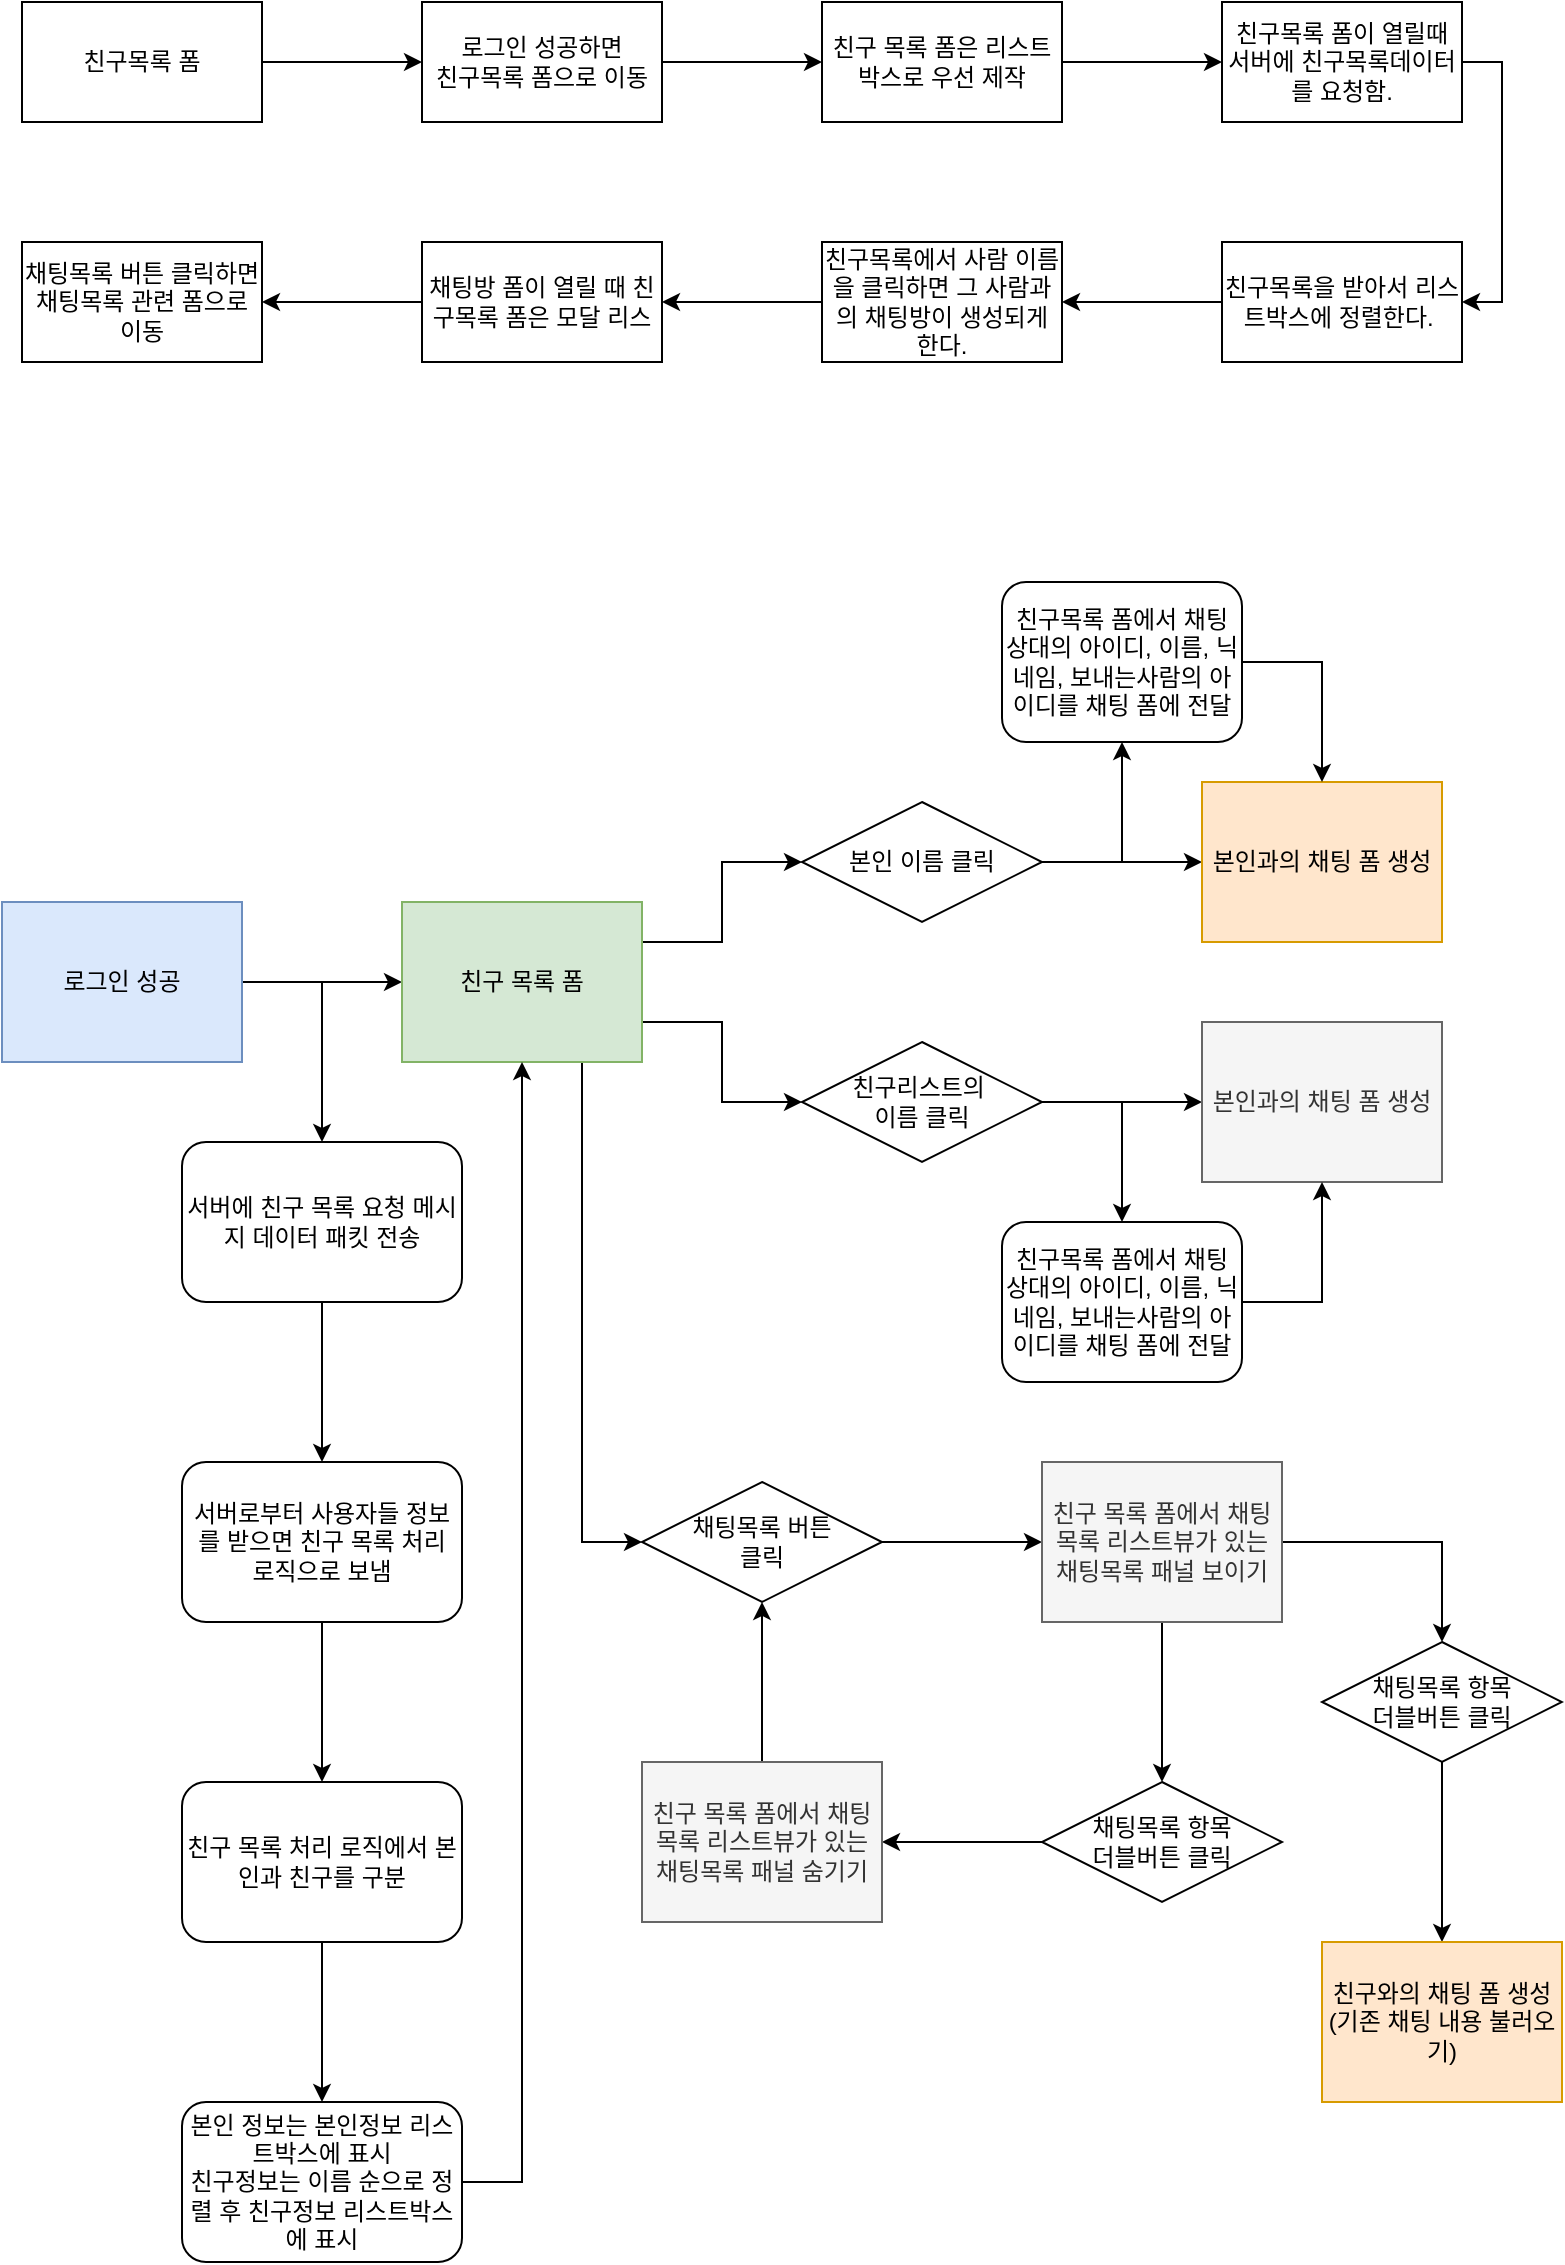 <mxfile version="24.7.16">
  <diagram name="페이지-1" id="WD8YnnUV9YajNrHjpi7d">
    <mxGraphModel dx="1434" dy="1907" grid="1" gridSize="10" guides="1" tooltips="1" connect="1" arrows="1" fold="1" page="1" pageScale="1" pageWidth="827" pageHeight="1169" math="0" shadow="0">
      <root>
        <mxCell id="0" />
        <mxCell id="1" parent="0" />
        <mxCell id="jukemgydLVU4VasC8p-U-3" style="edgeStyle=orthogonalEdgeStyle;rounded=0;orthogonalLoop=1;jettySize=auto;html=1;exitX=1;exitY=0.5;exitDx=0;exitDy=0;entryX=0;entryY=0.5;entryDx=0;entryDy=0;" parent="1" source="UKj5YuaMbmcDBtGW1ipd-1" target="mCQldhAXyMoxN78i_hk_-1" edge="1">
          <mxGeometry relative="1" as="geometry" />
        </mxCell>
        <mxCell id="UKj5YuaMbmcDBtGW1ipd-1" value="친구목록 폼" style="rounded=0;whiteSpace=wrap;html=1;" parent="1" vertex="1">
          <mxGeometry x="40" y="-1010" width="120" height="60" as="geometry" />
        </mxCell>
        <mxCell id="jukemgydLVU4VasC8p-U-4" style="edgeStyle=orthogonalEdgeStyle;rounded=0;orthogonalLoop=1;jettySize=auto;html=1;exitX=1;exitY=0.5;exitDx=0;exitDy=0;entryX=0;entryY=0.5;entryDx=0;entryDy=0;" parent="1" source="mCQldhAXyMoxN78i_hk_-1" target="mCQldhAXyMoxN78i_hk_-2" edge="1">
          <mxGeometry relative="1" as="geometry" />
        </mxCell>
        <mxCell id="mCQldhAXyMoxN78i_hk_-1" value="로그인 성공하면&lt;div&gt;친구목록 폼으로 이동&lt;/div&gt;" style="rounded=0;whiteSpace=wrap;html=1;" parent="1" vertex="1">
          <mxGeometry x="240" y="-1010" width="120" height="60" as="geometry" />
        </mxCell>
        <mxCell id="jukemgydLVU4VasC8p-U-5" style="edgeStyle=orthogonalEdgeStyle;rounded=0;orthogonalLoop=1;jettySize=auto;html=1;exitX=1;exitY=0.5;exitDx=0;exitDy=0;entryX=0;entryY=0.5;entryDx=0;entryDy=0;" parent="1" source="mCQldhAXyMoxN78i_hk_-2" target="mCQldhAXyMoxN78i_hk_-3" edge="1">
          <mxGeometry relative="1" as="geometry" />
        </mxCell>
        <mxCell id="mCQldhAXyMoxN78i_hk_-2" value="친구 목록 폼은 리스트박스로 우선 제작" style="rounded=0;whiteSpace=wrap;html=1;" parent="1" vertex="1">
          <mxGeometry x="440" y="-1010" width="120" height="60" as="geometry" />
        </mxCell>
        <mxCell id="jukemgydLVU4VasC8p-U-6" style="edgeStyle=orthogonalEdgeStyle;rounded=0;orthogonalLoop=1;jettySize=auto;html=1;exitX=1;exitY=0.5;exitDx=0;exitDy=0;entryX=1;entryY=0.5;entryDx=0;entryDy=0;" parent="1" source="mCQldhAXyMoxN78i_hk_-3" target="jukemgydLVU4VasC8p-U-1" edge="1">
          <mxGeometry relative="1" as="geometry" />
        </mxCell>
        <mxCell id="mCQldhAXyMoxN78i_hk_-3" value="친구목록 폼이 열릴때 서버에 친구목록데이터를 요청함." style="rounded=0;whiteSpace=wrap;html=1;" parent="1" vertex="1">
          <mxGeometry x="640" y="-1010" width="120" height="60" as="geometry" />
        </mxCell>
        <mxCell id="jukemgydLVU4VasC8p-U-7" style="edgeStyle=orthogonalEdgeStyle;rounded=0;orthogonalLoop=1;jettySize=auto;html=1;exitX=0;exitY=0.5;exitDx=0;exitDy=0;entryX=1;entryY=0.5;entryDx=0;entryDy=0;" parent="1" source="jukemgydLVU4VasC8p-U-1" target="jukemgydLVU4VasC8p-U-2" edge="1">
          <mxGeometry relative="1" as="geometry" />
        </mxCell>
        <mxCell id="jukemgydLVU4VasC8p-U-1" value="친구목록을 받아서 리스트박스에 정렬한다.&amp;nbsp;" style="rounded=0;whiteSpace=wrap;html=1;" parent="1" vertex="1">
          <mxGeometry x="640" y="-890" width="120" height="60" as="geometry" />
        </mxCell>
        <mxCell id="jukemgydLVU4VasC8p-U-9" style="edgeStyle=orthogonalEdgeStyle;rounded=0;orthogonalLoop=1;jettySize=auto;html=1;exitX=0;exitY=0.5;exitDx=0;exitDy=0;entryX=1;entryY=0.5;entryDx=0;entryDy=0;" parent="1" source="jukemgydLVU4VasC8p-U-2" target="jukemgydLVU4VasC8p-U-8" edge="1">
          <mxGeometry relative="1" as="geometry">
            <mxPoint x="390" y="-860" as="targetPoint" />
          </mxGeometry>
        </mxCell>
        <mxCell id="jukemgydLVU4VasC8p-U-2" value="친구목록에서 사람 이름을 클릭하면 그 사람과의 채팅방이 생성되게 한다." style="rounded=0;whiteSpace=wrap;html=1;" parent="1" vertex="1">
          <mxGeometry x="440" y="-890" width="120" height="60" as="geometry" />
        </mxCell>
        <mxCell id="jukemgydLVU4VasC8p-U-11" style="edgeStyle=orthogonalEdgeStyle;rounded=0;orthogonalLoop=1;jettySize=auto;html=1;exitX=0;exitY=0.5;exitDx=0;exitDy=0;entryX=1;entryY=0.5;entryDx=0;entryDy=0;" parent="1" source="jukemgydLVU4VasC8p-U-8" target="jukemgydLVU4VasC8p-U-10" edge="1">
          <mxGeometry relative="1" as="geometry" />
        </mxCell>
        <mxCell id="jukemgydLVU4VasC8p-U-8" value="채팅방 폼이 열릴 때 친구목록 폼은 모달 리스" style="rounded=0;whiteSpace=wrap;html=1;" parent="1" vertex="1">
          <mxGeometry x="240" y="-890" width="120" height="60" as="geometry" />
        </mxCell>
        <mxCell id="jukemgydLVU4VasC8p-U-10" value="채팅목록 버튼 클릭하면 채팅목록 관련 폼으로 이동" style="rounded=0;whiteSpace=wrap;html=1;" parent="1" vertex="1">
          <mxGeometry x="40" y="-890" width="120" height="60" as="geometry" />
        </mxCell>
        <mxCell id="x0iYdePWhLgiK0Yyd-Qn-8" style="edgeStyle=orthogonalEdgeStyle;rounded=0;orthogonalLoop=1;jettySize=auto;html=1;exitX=1;exitY=0.5;exitDx=0;exitDy=0;entryX=0;entryY=0.5;entryDx=0;entryDy=0;" edge="1" parent="1" source="x0iYdePWhLgiK0Yyd-Qn-1" target="x0iYdePWhLgiK0Yyd-Qn-2">
          <mxGeometry relative="1" as="geometry">
            <mxPoint x="220" y="-520" as="targetPoint" />
          </mxGeometry>
        </mxCell>
        <mxCell id="x0iYdePWhLgiK0Yyd-Qn-1" value="로그인 성공" style="rounded=0;whiteSpace=wrap;html=1;fillColor=#dae8fc;strokeColor=#6c8ebf;" vertex="1" parent="1">
          <mxGeometry x="30" y="-560" width="120" height="80" as="geometry" />
        </mxCell>
        <mxCell id="x0iYdePWhLgiK0Yyd-Qn-20" style="edgeStyle=orthogonalEdgeStyle;rounded=0;orthogonalLoop=1;jettySize=auto;html=1;exitX=1;exitY=0.25;exitDx=0;exitDy=0;entryX=0;entryY=0.5;entryDx=0;entryDy=0;" edge="1" parent="1" source="x0iYdePWhLgiK0Yyd-Qn-2" target="x0iYdePWhLgiK0Yyd-Qn-18">
          <mxGeometry relative="1" as="geometry" />
        </mxCell>
        <mxCell id="x0iYdePWhLgiK0Yyd-Qn-24" style="edgeStyle=orthogonalEdgeStyle;rounded=0;orthogonalLoop=1;jettySize=auto;html=1;exitX=1;exitY=0.75;exitDx=0;exitDy=0;entryX=0;entryY=0.5;entryDx=0;entryDy=0;" edge="1" parent="1" source="x0iYdePWhLgiK0Yyd-Qn-2" target="x0iYdePWhLgiK0Yyd-Qn-23">
          <mxGeometry relative="1" as="geometry" />
        </mxCell>
        <mxCell id="x0iYdePWhLgiK0Yyd-Qn-35" style="edgeStyle=orthogonalEdgeStyle;rounded=0;orthogonalLoop=1;jettySize=auto;html=1;exitX=0.75;exitY=1;exitDx=0;exitDy=0;entryX=0;entryY=0.5;entryDx=0;entryDy=0;" edge="1" parent="1" source="x0iYdePWhLgiK0Yyd-Qn-2" target="x0iYdePWhLgiK0Yyd-Qn-34">
          <mxGeometry relative="1" as="geometry" />
        </mxCell>
        <mxCell id="x0iYdePWhLgiK0Yyd-Qn-2" value="친구 목록 폼" style="rounded=0;whiteSpace=wrap;html=1;fillColor=#d5e8d4;strokeColor=#82b366;" vertex="1" parent="1">
          <mxGeometry x="230" y="-560" width="120" height="80" as="geometry" />
        </mxCell>
        <mxCell id="x0iYdePWhLgiK0Yyd-Qn-11" style="edgeStyle=orthogonalEdgeStyle;rounded=0;orthogonalLoop=1;jettySize=auto;html=1;exitX=0.5;exitY=1;exitDx=0;exitDy=0;entryX=0.5;entryY=0;entryDx=0;entryDy=0;" edge="1" parent="1" source="x0iYdePWhLgiK0Yyd-Qn-4" target="x0iYdePWhLgiK0Yyd-Qn-5">
          <mxGeometry relative="1" as="geometry" />
        </mxCell>
        <mxCell id="x0iYdePWhLgiK0Yyd-Qn-4" value="서버에 친구 목록 요청 메시지 데이터 패킷 전송" style="rounded=1;whiteSpace=wrap;html=1;" vertex="1" parent="1">
          <mxGeometry x="120" y="-440" width="140" height="80" as="geometry" />
        </mxCell>
        <mxCell id="x0iYdePWhLgiK0Yyd-Qn-12" style="edgeStyle=orthogonalEdgeStyle;rounded=0;orthogonalLoop=1;jettySize=auto;html=1;exitX=0.5;exitY=1;exitDx=0;exitDy=0;entryX=0.5;entryY=0;entryDx=0;entryDy=0;" edge="1" parent="1" source="x0iYdePWhLgiK0Yyd-Qn-5" target="x0iYdePWhLgiK0Yyd-Qn-6">
          <mxGeometry relative="1" as="geometry" />
        </mxCell>
        <mxCell id="x0iYdePWhLgiK0Yyd-Qn-5" value="서버로부터 사용자들 정보를 받으면 친구 목록 처리 로직으로 보냄" style="rounded=1;whiteSpace=wrap;html=1;" vertex="1" parent="1">
          <mxGeometry x="120" y="-280" width="140" height="80" as="geometry" />
        </mxCell>
        <mxCell id="x0iYdePWhLgiK0Yyd-Qn-13" style="edgeStyle=orthogonalEdgeStyle;rounded=0;orthogonalLoop=1;jettySize=auto;html=1;exitX=0.5;exitY=1;exitDx=0;exitDy=0;entryX=0.5;entryY=0;entryDx=0;entryDy=0;" edge="1" parent="1" source="x0iYdePWhLgiK0Yyd-Qn-6" target="x0iYdePWhLgiK0Yyd-Qn-7">
          <mxGeometry relative="1" as="geometry" />
        </mxCell>
        <mxCell id="x0iYdePWhLgiK0Yyd-Qn-6" value="친구 목록 처리 로직에서 본인과 친구를 구분" style="rounded=1;whiteSpace=wrap;html=1;" vertex="1" parent="1">
          <mxGeometry x="120" y="-120" width="140" height="80" as="geometry" />
        </mxCell>
        <mxCell id="x0iYdePWhLgiK0Yyd-Qn-7" value="본인 정보는 본인정보 리스트박스에 표시&lt;div&gt;친구정보는 이름 순으로 정렬 후 친구정보 리스트박스에 표시&lt;/div&gt;" style="rounded=1;whiteSpace=wrap;html=1;" vertex="1" parent="1">
          <mxGeometry x="120" y="40" width="140" height="80" as="geometry" />
        </mxCell>
        <mxCell id="x0iYdePWhLgiK0Yyd-Qn-15" style="edgeStyle=orthogonalEdgeStyle;rounded=0;orthogonalLoop=1;jettySize=auto;html=1;exitX=1;exitY=0.5;exitDx=0;exitDy=0;entryX=0.5;entryY=1;entryDx=0;entryDy=0;" edge="1" parent="1" source="x0iYdePWhLgiK0Yyd-Qn-7" target="x0iYdePWhLgiK0Yyd-Qn-2">
          <mxGeometry relative="1" as="geometry">
            <mxPoint x="360" y="-400" as="targetPoint" />
          </mxGeometry>
        </mxCell>
        <mxCell id="x0iYdePWhLgiK0Yyd-Qn-16" value="" style="endArrow=classic;html=1;rounded=0;entryX=0.5;entryY=0;entryDx=0;entryDy=0;" edge="1" parent="1" target="x0iYdePWhLgiK0Yyd-Qn-4">
          <mxGeometry width="50" height="50" relative="1" as="geometry">
            <mxPoint x="190" y="-520" as="sourcePoint" />
            <mxPoint x="140" y="-460" as="targetPoint" />
          </mxGeometry>
        </mxCell>
        <mxCell id="x0iYdePWhLgiK0Yyd-Qn-22" style="edgeStyle=orthogonalEdgeStyle;rounded=0;orthogonalLoop=1;jettySize=auto;html=1;exitX=1;exitY=0.5;exitDx=0;exitDy=0;entryX=0;entryY=0.5;entryDx=0;entryDy=0;" edge="1" parent="1" source="x0iYdePWhLgiK0Yyd-Qn-18" target="x0iYdePWhLgiK0Yyd-Qn-21">
          <mxGeometry relative="1" as="geometry" />
        </mxCell>
        <mxCell id="x0iYdePWhLgiK0Yyd-Qn-18" value="본인 이름 클릭" style="rhombus;whiteSpace=wrap;html=1;" vertex="1" parent="1">
          <mxGeometry x="430" y="-610" width="120" height="60" as="geometry" />
        </mxCell>
        <mxCell id="x0iYdePWhLgiK0Yyd-Qn-21" value="본인과의 채팅 폼 생성" style="rounded=0;whiteSpace=wrap;html=1;fillColor=#ffe6cc;strokeColor=#d79b00;" vertex="1" parent="1">
          <mxGeometry x="630" y="-620" width="120" height="80" as="geometry" />
        </mxCell>
        <mxCell id="x0iYdePWhLgiK0Yyd-Qn-26" style="edgeStyle=orthogonalEdgeStyle;rounded=0;orthogonalLoop=1;jettySize=auto;html=1;exitX=1;exitY=0.5;exitDx=0;exitDy=0;entryX=0;entryY=0.5;entryDx=0;entryDy=0;" edge="1" parent="1" source="x0iYdePWhLgiK0Yyd-Qn-23" target="x0iYdePWhLgiK0Yyd-Qn-25">
          <mxGeometry relative="1" as="geometry" />
        </mxCell>
        <mxCell id="x0iYdePWhLgiK0Yyd-Qn-23" value="친구리스트의&amp;nbsp;&lt;div&gt;이름 클릭&lt;/div&gt;" style="rhombus;whiteSpace=wrap;html=1;" vertex="1" parent="1">
          <mxGeometry x="430" y="-490" width="120" height="60" as="geometry" />
        </mxCell>
        <mxCell id="x0iYdePWhLgiK0Yyd-Qn-25" value="본인과의 채팅 폼 생성" style="rounded=0;whiteSpace=wrap;html=1;fillColor=#f5f5f5;strokeColor=#666666;fontColor=#333333;" vertex="1" parent="1">
          <mxGeometry x="630" y="-500" width="120" height="80" as="geometry" />
        </mxCell>
        <mxCell id="x0iYdePWhLgiK0Yyd-Qn-27" value="" style="endArrow=classic;html=1;rounded=0;" edge="1" parent="1" target="x0iYdePWhLgiK0Yyd-Qn-28">
          <mxGeometry width="50" height="50" relative="1" as="geometry">
            <mxPoint x="590" y="-580" as="sourcePoint" />
            <mxPoint x="430" y="-500" as="targetPoint" />
          </mxGeometry>
        </mxCell>
        <mxCell id="x0iYdePWhLgiK0Yyd-Qn-29" style="edgeStyle=orthogonalEdgeStyle;rounded=0;orthogonalLoop=1;jettySize=auto;html=1;exitX=1;exitY=0.5;exitDx=0;exitDy=0;entryX=0.5;entryY=0;entryDx=0;entryDy=0;" edge="1" parent="1" source="x0iYdePWhLgiK0Yyd-Qn-28" target="x0iYdePWhLgiK0Yyd-Qn-21">
          <mxGeometry relative="1" as="geometry" />
        </mxCell>
        <mxCell id="x0iYdePWhLgiK0Yyd-Qn-28" value="친구목록 폼에서 채팅 상대의 아이디, 이름, 닉네임, 보내는사람의 아이디를 채팅 폼에 전달" style="rounded=1;whiteSpace=wrap;html=1;" vertex="1" parent="1">
          <mxGeometry x="530" y="-720" width="120" height="80" as="geometry" />
        </mxCell>
        <mxCell id="x0iYdePWhLgiK0Yyd-Qn-32" style="edgeStyle=orthogonalEdgeStyle;rounded=0;orthogonalLoop=1;jettySize=auto;html=1;exitX=1;exitY=0.5;exitDx=0;exitDy=0;entryX=0.5;entryY=1;entryDx=0;entryDy=0;" edge="1" parent="1" source="x0iYdePWhLgiK0Yyd-Qn-30" target="x0iYdePWhLgiK0Yyd-Qn-25">
          <mxGeometry relative="1" as="geometry" />
        </mxCell>
        <mxCell id="x0iYdePWhLgiK0Yyd-Qn-30" value="친구목록 폼에서 채팅 상대의 아이디, 이름, 닉네임, 보내는사람의 아이디를 채팅 폼에 전달" style="rounded=1;whiteSpace=wrap;html=1;" vertex="1" parent="1">
          <mxGeometry x="530" y="-400" width="120" height="80" as="geometry" />
        </mxCell>
        <mxCell id="x0iYdePWhLgiK0Yyd-Qn-31" value="" style="endArrow=classic;html=1;rounded=0;entryX=0.5;entryY=0;entryDx=0;entryDy=0;" edge="1" parent="1" target="x0iYdePWhLgiK0Yyd-Qn-30">
          <mxGeometry width="50" height="50" relative="1" as="geometry">
            <mxPoint x="590" y="-460" as="sourcePoint" />
            <mxPoint x="430" y="-500" as="targetPoint" />
          </mxGeometry>
        </mxCell>
        <mxCell id="x0iYdePWhLgiK0Yyd-Qn-37" style="edgeStyle=orthogonalEdgeStyle;rounded=0;orthogonalLoop=1;jettySize=auto;html=1;exitX=1;exitY=0.5;exitDx=0;exitDy=0;entryX=0;entryY=0.5;entryDx=0;entryDy=0;" edge="1" parent="1" source="x0iYdePWhLgiK0Yyd-Qn-34" target="x0iYdePWhLgiK0Yyd-Qn-36">
          <mxGeometry relative="1" as="geometry" />
        </mxCell>
        <mxCell id="x0iYdePWhLgiK0Yyd-Qn-34" value="채팅목록 버튼&lt;div&gt;클릭&lt;/div&gt;" style="rhombus;whiteSpace=wrap;html=1;" vertex="1" parent="1">
          <mxGeometry x="350" y="-270" width="120" height="60" as="geometry" />
        </mxCell>
        <mxCell id="x0iYdePWhLgiK0Yyd-Qn-39" style="edgeStyle=orthogonalEdgeStyle;rounded=0;orthogonalLoop=1;jettySize=auto;html=1;exitX=1;exitY=0.5;exitDx=0;exitDy=0;entryX=0.5;entryY=0;entryDx=0;entryDy=0;" edge="1" parent="1" source="x0iYdePWhLgiK0Yyd-Qn-36" target="x0iYdePWhLgiK0Yyd-Qn-38">
          <mxGeometry relative="1" as="geometry" />
        </mxCell>
        <mxCell id="x0iYdePWhLgiK0Yyd-Qn-41" style="edgeStyle=orthogonalEdgeStyle;rounded=0;orthogonalLoop=1;jettySize=auto;html=1;exitX=0.5;exitY=1;exitDx=0;exitDy=0;entryX=0.5;entryY=0;entryDx=0;entryDy=0;" edge="1" parent="1" source="x0iYdePWhLgiK0Yyd-Qn-36" target="x0iYdePWhLgiK0Yyd-Qn-40">
          <mxGeometry relative="1" as="geometry" />
        </mxCell>
        <mxCell id="x0iYdePWhLgiK0Yyd-Qn-36" value="친구 목록 폼에서 채팅 목록 리스트뷰가 있는 채팅목록 패널 보이기" style="rounded=0;whiteSpace=wrap;html=1;fillColor=#f5f5f5;fontColor=#333333;strokeColor=#666666;" vertex="1" parent="1">
          <mxGeometry x="550" y="-280" width="120" height="80" as="geometry" />
        </mxCell>
        <mxCell id="x0iYdePWhLgiK0Yyd-Qn-47" style="edgeStyle=orthogonalEdgeStyle;rounded=0;orthogonalLoop=1;jettySize=auto;html=1;exitX=0.5;exitY=1;exitDx=0;exitDy=0;entryX=0.5;entryY=0;entryDx=0;entryDy=0;" edge="1" parent="1" source="x0iYdePWhLgiK0Yyd-Qn-38" target="x0iYdePWhLgiK0Yyd-Qn-46">
          <mxGeometry relative="1" as="geometry" />
        </mxCell>
        <mxCell id="x0iYdePWhLgiK0Yyd-Qn-38" value="채팅목록 항목&lt;div&gt;더블버튼&amp;nbsp;&lt;span style=&quot;background-color: initial;&quot;&gt;클릭&lt;/span&gt;&lt;/div&gt;" style="rhombus;whiteSpace=wrap;html=1;" vertex="1" parent="1">
          <mxGeometry x="690" y="-190" width="120" height="60" as="geometry" />
        </mxCell>
        <mxCell id="x0iYdePWhLgiK0Yyd-Qn-44" style="edgeStyle=orthogonalEdgeStyle;rounded=0;orthogonalLoop=1;jettySize=auto;html=1;exitX=0;exitY=0.5;exitDx=0;exitDy=0;entryX=1;entryY=0.5;entryDx=0;entryDy=0;" edge="1" parent="1" source="x0iYdePWhLgiK0Yyd-Qn-40" target="x0iYdePWhLgiK0Yyd-Qn-43">
          <mxGeometry relative="1" as="geometry" />
        </mxCell>
        <mxCell id="x0iYdePWhLgiK0Yyd-Qn-40" value="채팅목록 항목&lt;div&gt;더블버튼&amp;nbsp;&lt;span style=&quot;background-color: initial;&quot;&gt;클릭&lt;/span&gt;&lt;/div&gt;" style="rhombus;whiteSpace=wrap;html=1;" vertex="1" parent="1">
          <mxGeometry x="550" y="-120" width="120" height="60" as="geometry" />
        </mxCell>
        <mxCell id="x0iYdePWhLgiK0Yyd-Qn-45" style="edgeStyle=orthogonalEdgeStyle;rounded=0;orthogonalLoop=1;jettySize=auto;html=1;exitX=0.5;exitY=0;exitDx=0;exitDy=0;entryX=0.5;entryY=1;entryDx=0;entryDy=0;" edge="1" parent="1" source="x0iYdePWhLgiK0Yyd-Qn-43" target="x0iYdePWhLgiK0Yyd-Qn-34">
          <mxGeometry relative="1" as="geometry" />
        </mxCell>
        <mxCell id="x0iYdePWhLgiK0Yyd-Qn-43" value="친구 목록 폼에서 채팅 목록 리스트뷰가 있는 채팅목록 패널 숨기기" style="rounded=0;whiteSpace=wrap;html=1;fillColor=#f5f5f5;fontColor=#333333;strokeColor=#666666;" vertex="1" parent="1">
          <mxGeometry x="350" y="-130" width="120" height="80" as="geometry" />
        </mxCell>
        <mxCell id="x0iYdePWhLgiK0Yyd-Qn-46" value="친구와의 채팅 폼 생성&lt;div&gt;&lt;span style=&quot;background-color: initial;&quot;&gt;(기존 채팅 내용 불러오기)&lt;/span&gt;&lt;/div&gt;" style="rounded=0;whiteSpace=wrap;html=1;fillColor=#ffe6cc;strokeColor=#d79b00;" vertex="1" parent="1">
          <mxGeometry x="690" y="-40" width="120" height="80" as="geometry" />
        </mxCell>
      </root>
    </mxGraphModel>
  </diagram>
</mxfile>
